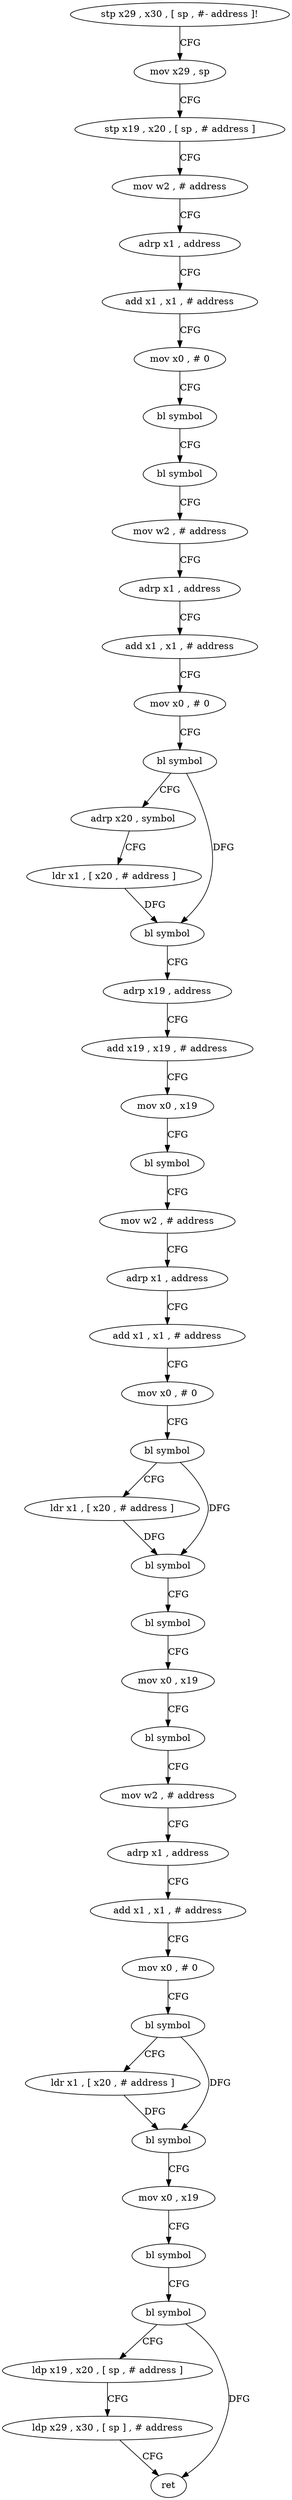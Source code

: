 digraph "func" {
"4216564" [label = "stp x29 , x30 , [ sp , #- address ]!" ]
"4216568" [label = "mov x29 , sp" ]
"4216572" [label = "stp x19 , x20 , [ sp , # address ]" ]
"4216576" [label = "mov w2 , # address" ]
"4216580" [label = "adrp x1 , address" ]
"4216584" [label = "add x1 , x1 , # address" ]
"4216588" [label = "mov x0 , # 0" ]
"4216592" [label = "bl symbol" ]
"4216596" [label = "bl symbol" ]
"4216600" [label = "mov w2 , # address" ]
"4216604" [label = "adrp x1 , address" ]
"4216608" [label = "add x1 , x1 , # address" ]
"4216612" [label = "mov x0 , # 0" ]
"4216616" [label = "bl symbol" ]
"4216620" [label = "adrp x20 , symbol" ]
"4216624" [label = "ldr x1 , [ x20 , # address ]" ]
"4216628" [label = "bl symbol" ]
"4216632" [label = "adrp x19 , address" ]
"4216636" [label = "add x19 , x19 , # address" ]
"4216640" [label = "mov x0 , x19" ]
"4216644" [label = "bl symbol" ]
"4216648" [label = "mov w2 , # address" ]
"4216652" [label = "adrp x1 , address" ]
"4216656" [label = "add x1 , x1 , # address" ]
"4216660" [label = "mov x0 , # 0" ]
"4216664" [label = "bl symbol" ]
"4216668" [label = "ldr x1 , [ x20 , # address ]" ]
"4216672" [label = "bl symbol" ]
"4216676" [label = "bl symbol" ]
"4216680" [label = "mov x0 , x19" ]
"4216684" [label = "bl symbol" ]
"4216688" [label = "mov w2 , # address" ]
"4216692" [label = "adrp x1 , address" ]
"4216696" [label = "add x1 , x1 , # address" ]
"4216700" [label = "mov x0 , # 0" ]
"4216704" [label = "bl symbol" ]
"4216708" [label = "ldr x1 , [ x20 , # address ]" ]
"4216712" [label = "bl symbol" ]
"4216716" [label = "mov x0 , x19" ]
"4216720" [label = "bl symbol" ]
"4216724" [label = "bl symbol" ]
"4216728" [label = "ldp x19 , x20 , [ sp , # address ]" ]
"4216732" [label = "ldp x29 , x30 , [ sp ] , # address" ]
"4216736" [label = "ret" ]
"4216564" -> "4216568" [ label = "CFG" ]
"4216568" -> "4216572" [ label = "CFG" ]
"4216572" -> "4216576" [ label = "CFG" ]
"4216576" -> "4216580" [ label = "CFG" ]
"4216580" -> "4216584" [ label = "CFG" ]
"4216584" -> "4216588" [ label = "CFG" ]
"4216588" -> "4216592" [ label = "CFG" ]
"4216592" -> "4216596" [ label = "CFG" ]
"4216596" -> "4216600" [ label = "CFG" ]
"4216600" -> "4216604" [ label = "CFG" ]
"4216604" -> "4216608" [ label = "CFG" ]
"4216608" -> "4216612" [ label = "CFG" ]
"4216612" -> "4216616" [ label = "CFG" ]
"4216616" -> "4216620" [ label = "CFG" ]
"4216616" -> "4216628" [ label = "DFG" ]
"4216620" -> "4216624" [ label = "CFG" ]
"4216624" -> "4216628" [ label = "DFG" ]
"4216628" -> "4216632" [ label = "CFG" ]
"4216632" -> "4216636" [ label = "CFG" ]
"4216636" -> "4216640" [ label = "CFG" ]
"4216640" -> "4216644" [ label = "CFG" ]
"4216644" -> "4216648" [ label = "CFG" ]
"4216648" -> "4216652" [ label = "CFG" ]
"4216652" -> "4216656" [ label = "CFG" ]
"4216656" -> "4216660" [ label = "CFG" ]
"4216660" -> "4216664" [ label = "CFG" ]
"4216664" -> "4216668" [ label = "CFG" ]
"4216664" -> "4216672" [ label = "DFG" ]
"4216668" -> "4216672" [ label = "DFG" ]
"4216672" -> "4216676" [ label = "CFG" ]
"4216676" -> "4216680" [ label = "CFG" ]
"4216680" -> "4216684" [ label = "CFG" ]
"4216684" -> "4216688" [ label = "CFG" ]
"4216688" -> "4216692" [ label = "CFG" ]
"4216692" -> "4216696" [ label = "CFG" ]
"4216696" -> "4216700" [ label = "CFG" ]
"4216700" -> "4216704" [ label = "CFG" ]
"4216704" -> "4216708" [ label = "CFG" ]
"4216704" -> "4216712" [ label = "DFG" ]
"4216708" -> "4216712" [ label = "DFG" ]
"4216712" -> "4216716" [ label = "CFG" ]
"4216716" -> "4216720" [ label = "CFG" ]
"4216720" -> "4216724" [ label = "CFG" ]
"4216724" -> "4216728" [ label = "CFG" ]
"4216724" -> "4216736" [ label = "DFG" ]
"4216728" -> "4216732" [ label = "CFG" ]
"4216732" -> "4216736" [ label = "CFG" ]
}
